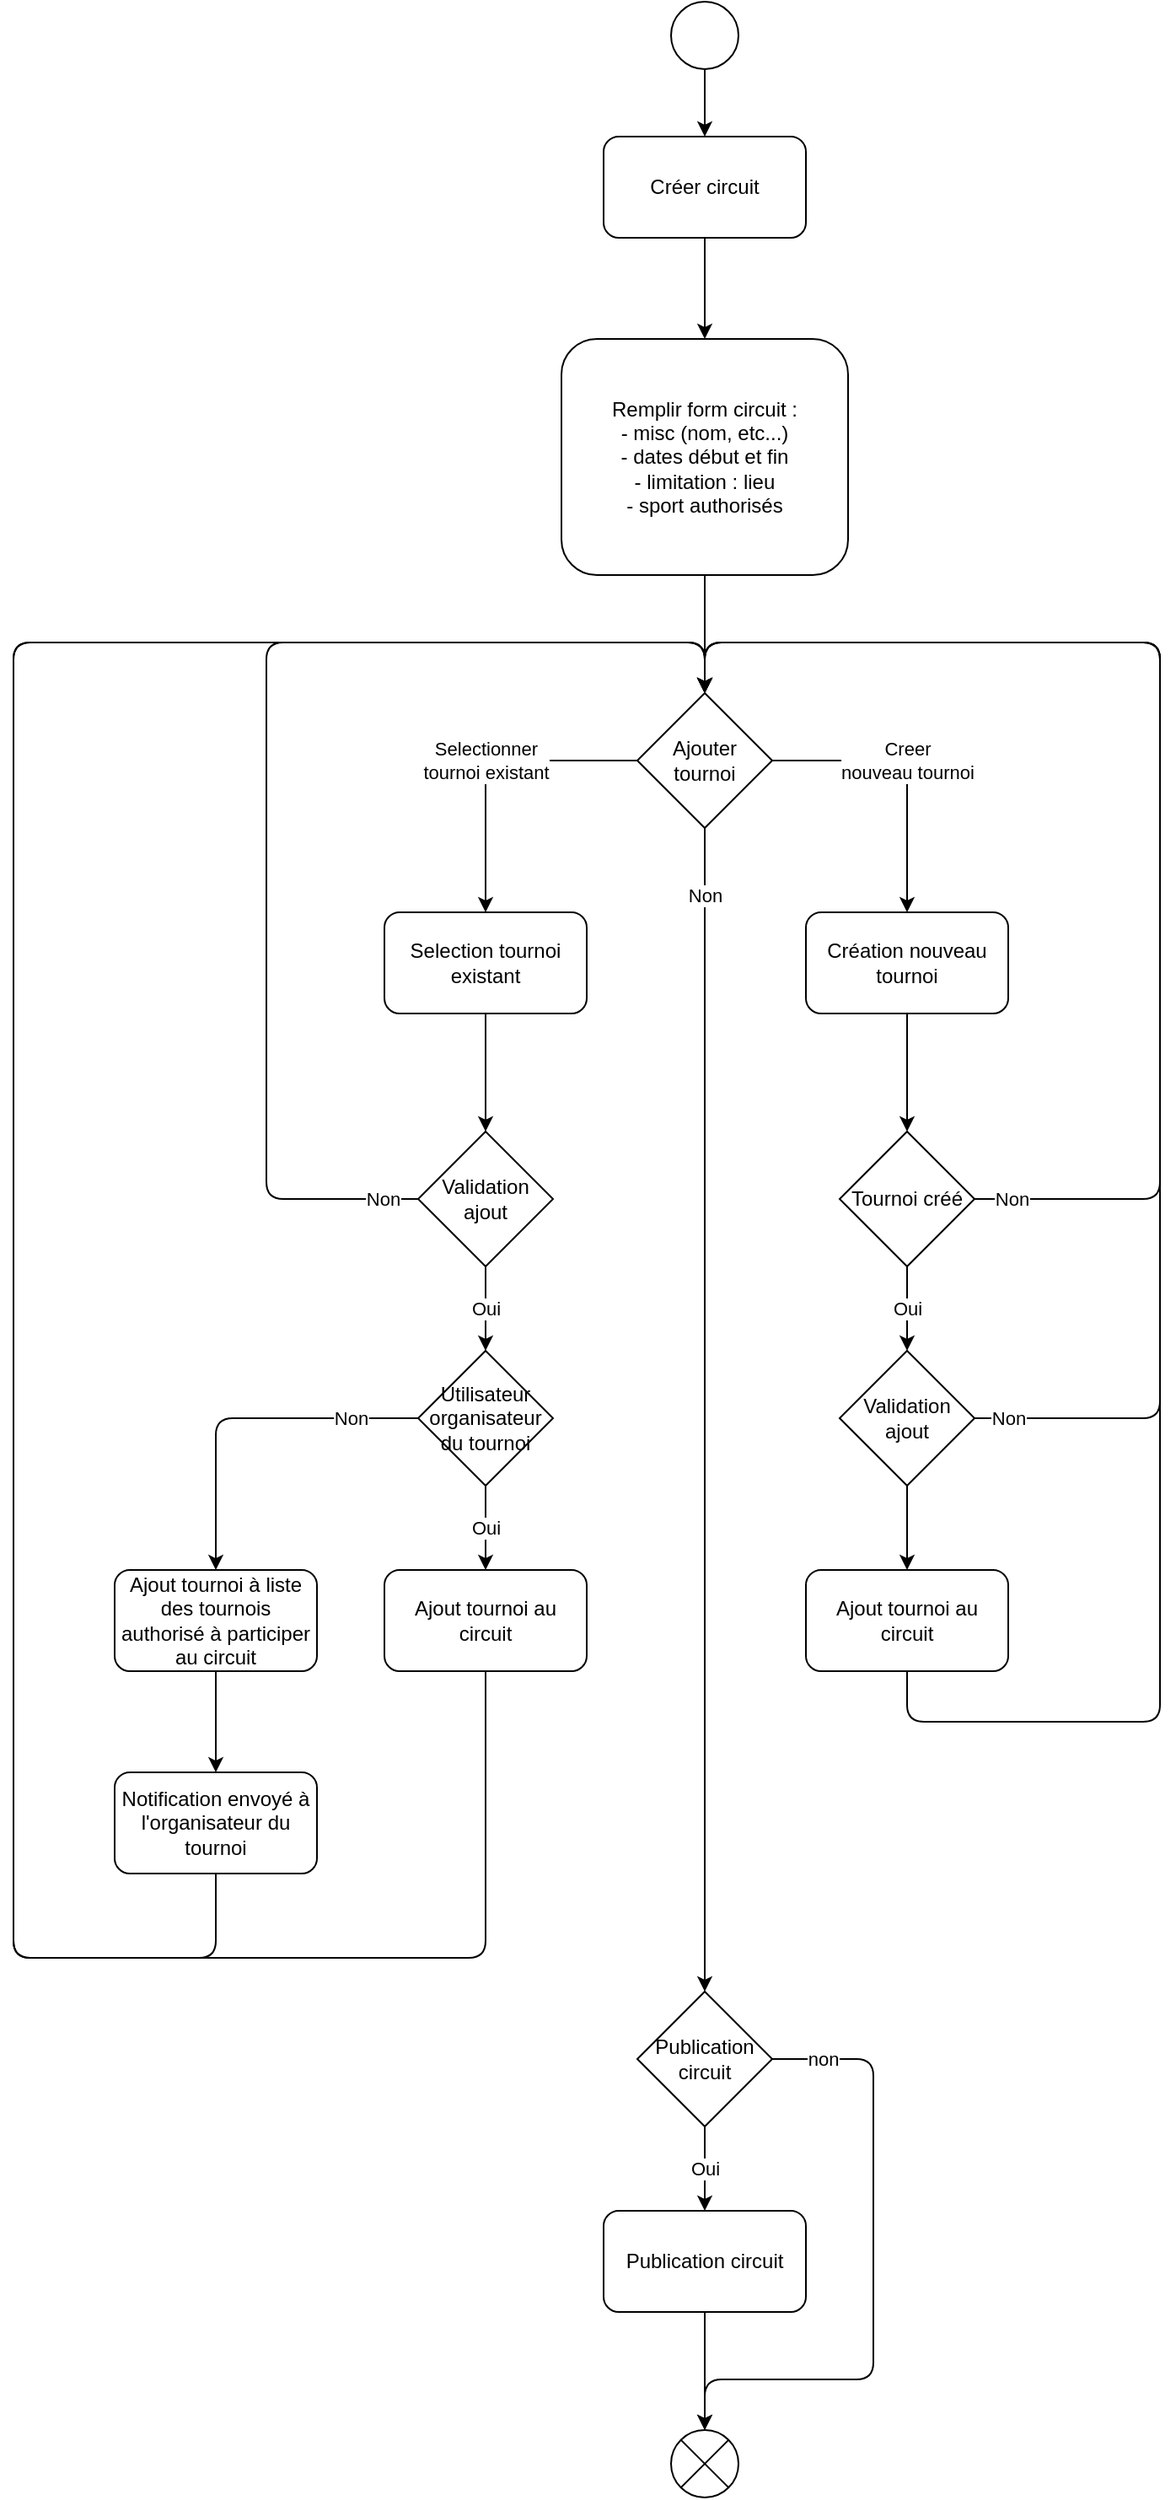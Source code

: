 <mxfile>
    <diagram id="YJIAw7dACbZeR8JFiouc" name="Page-1">
        <mxGraphModel dx="1524" dy="404" grid="1" gridSize="10" guides="1" tooltips="1" connect="1" arrows="1" fold="1" page="1" pageScale="1" pageWidth="1100" pageHeight="850" background="none" math="0" shadow="0">
            <root>
                <mxCell id="0"/>
                <mxCell id="1" parent="0"/>
                <mxCell id="4" style="edgeStyle=none;html=1;exitX=0.5;exitY=1;exitDx=0;exitDy=0;entryX=0.5;entryY=0;entryDx=0;entryDy=0;" parent="1" source="2" target="3" edge="1">
                    <mxGeometry relative="1" as="geometry"/>
                </mxCell>
                <mxCell id="2" value="" style="ellipse;whiteSpace=wrap;html=1;aspect=fixed;" parent="1" vertex="1">
                    <mxGeometry x="360" y="120" width="40" height="40" as="geometry"/>
                </mxCell>
                <mxCell id="6" style="edgeStyle=none;html=1;exitX=0.5;exitY=1;exitDx=0;exitDy=0;entryX=0.5;entryY=0;entryDx=0;entryDy=0;" parent="1" source="3" target="5" edge="1">
                    <mxGeometry relative="1" as="geometry"/>
                </mxCell>
                <mxCell id="3" value="Créer circuit" style="rounded=1;whiteSpace=wrap;html=1;" parent="1" vertex="1">
                    <mxGeometry x="320" y="200" width="120" height="60" as="geometry"/>
                </mxCell>
                <mxCell id="8" style="edgeStyle=none;html=1;exitX=0.5;exitY=1;exitDx=0;exitDy=0;entryX=0.5;entryY=0;entryDx=0;entryDy=0;" parent="1" source="5" target="7" edge="1">
                    <mxGeometry relative="1" as="geometry"/>
                </mxCell>
                <mxCell id="5" value="Remplir form circuit :&lt;br&gt;- misc (nom, etc...)&lt;br&gt;- dates début et fin&lt;br&gt;- limitation : lieu&lt;br&gt;- sport authorisés&lt;br&gt;" style="rounded=1;whiteSpace=wrap;html=1;" parent="1" vertex="1">
                    <mxGeometry x="295" y="320" width="170" height="140" as="geometry"/>
                </mxCell>
                <mxCell id="12" value="Creer &lt;br&gt;nouveau tournoi" style="edgeStyle=orthogonalEdgeStyle;html=1;exitX=1;exitY=0.5;exitDx=0;exitDy=0;entryX=0.5;entryY=0;entryDx=0;entryDy=0;" parent="1" source="7" target="10" edge="1">
                    <mxGeometry x="-0.059" relative="1" as="geometry">
                        <mxPoint as="offset"/>
                    </mxGeometry>
                </mxCell>
                <mxCell id="16" value="Selectionner &lt;br&gt;tournoi existant" style="edgeStyle=orthogonalEdgeStyle;html=1;exitX=0;exitY=0.5;exitDx=0;exitDy=0;" parent="1" source="7" target="11" edge="1">
                    <mxGeometry relative="1" as="geometry"/>
                </mxCell>
                <mxCell id="34" value="Non" style="edgeStyle=orthogonalEdgeStyle;html=1;exitX=0.5;exitY=1;exitDx=0;exitDy=0;entryX=0.5;entryY=0;entryDx=0;entryDy=0;" parent="1" source="7" target="33" edge="1">
                    <mxGeometry x="-0.884" relative="1" as="geometry">
                        <mxPoint as="offset"/>
                    </mxGeometry>
                </mxCell>
                <mxCell id="7" value="Ajouter tournoi" style="rhombus;whiteSpace=wrap;html=1;" parent="1" vertex="1">
                    <mxGeometry x="340" y="530" width="80" height="80" as="geometry"/>
                </mxCell>
                <mxCell id="14" style="edgeStyle=orthogonalEdgeStyle;html=1;exitX=0.5;exitY=1;exitDx=0;exitDy=0;entryX=0.5;entryY=0;entryDx=0;entryDy=0;" parent="1" source="10" target="13" edge="1">
                    <mxGeometry relative="1" as="geometry"/>
                </mxCell>
                <mxCell id="10" value="Création nouveau tournoi" style="rounded=1;whiteSpace=wrap;html=1;" parent="1" vertex="1">
                    <mxGeometry x="440" y="660" width="120" height="60" as="geometry"/>
                </mxCell>
                <mxCell id="18" style="edgeStyle=orthogonalEdgeStyle;html=1;exitX=0.5;exitY=1;exitDx=0;exitDy=0;entryX=0.5;entryY=0;entryDx=0;entryDy=0;" parent="1" source="11" target="17" edge="1">
                    <mxGeometry relative="1" as="geometry"/>
                </mxCell>
                <mxCell id="11" value="Selection tournoi existant" style="rounded=1;whiteSpace=wrap;html=1;" parent="1" vertex="1">
                    <mxGeometry x="190" y="660" width="120" height="60" as="geometry"/>
                </mxCell>
                <mxCell id="15" value="Non" style="edgeStyle=orthogonalEdgeStyle;html=1;exitX=1;exitY=0.5;exitDx=0;exitDy=0;entryX=0.5;entryY=0;entryDx=0;entryDy=0;" parent="1" source="13" target="7" edge="1">
                    <mxGeometry x="-0.941" relative="1" as="geometry">
                        <Array as="points">
                            <mxPoint x="650" y="830"/>
                            <mxPoint x="650" y="500"/>
                            <mxPoint x="380" y="500"/>
                        </Array>
                        <mxPoint as="offset"/>
                    </mxGeometry>
                </mxCell>
                <mxCell id="20" value="Oui" style="edgeStyle=orthogonalEdgeStyle;html=1;exitX=0.5;exitY=1;exitDx=0;exitDy=0;entryX=0.5;entryY=0;entryDx=0;entryDy=0;" parent="1" source="13" target="21" edge="1">
                    <mxGeometry relative="1" as="geometry">
                        <mxPoint x="500" y="920" as="targetPoint"/>
                    </mxGeometry>
                </mxCell>
                <mxCell id="13" value="Tournoi créé" style="rhombus;whiteSpace=wrap;html=1;" parent="1" vertex="1">
                    <mxGeometry x="460" y="790" width="80" height="80" as="geometry"/>
                </mxCell>
                <mxCell id="19" value="Non" style="edgeStyle=orthogonalEdgeStyle;html=1;exitX=0;exitY=0.5;exitDx=0;exitDy=0;entryX=0.5;entryY=0;entryDx=0;entryDy=0;" parent="1" source="17" target="7" edge="1">
                    <mxGeometry x="-0.939" relative="1" as="geometry">
                        <Array as="points">
                            <mxPoint x="120" y="830"/>
                            <mxPoint x="120" y="500"/>
                            <mxPoint x="380" y="500"/>
                        </Array>
                        <mxPoint as="offset"/>
                    </mxGeometry>
                </mxCell>
                <mxCell id="24" value="Oui" style="edgeStyle=orthogonalEdgeStyle;html=1;exitX=0.5;exitY=1;exitDx=0;exitDy=0;entryX=0.5;entryY=0;entryDx=0;entryDy=0;" parent="1" source="17" target="23" edge="1">
                    <mxGeometry relative="1" as="geometry"/>
                </mxCell>
                <mxCell id="17" value="Validation ajout" style="rhombus;whiteSpace=wrap;html=1;" parent="1" vertex="1">
                    <mxGeometry x="210" y="790" width="80" height="80" as="geometry"/>
                </mxCell>
                <mxCell id="22" value="Non" style="edgeStyle=orthogonalEdgeStyle;html=1;exitX=1;exitY=0.5;exitDx=0;exitDy=0;entryX=0.5;entryY=0;entryDx=0;entryDy=0;" parent="1" source="21" target="7" edge="1">
                    <mxGeometry x="-0.954" relative="1" as="geometry">
                        <Array as="points">
                            <mxPoint x="650" y="960"/>
                            <mxPoint x="650" y="500"/>
                            <mxPoint x="380" y="500"/>
                        </Array>
                        <mxPoint as="offset"/>
                    </mxGeometry>
                </mxCell>
                <mxCell id="32" style="edgeStyle=orthogonalEdgeStyle;html=1;exitX=0.5;exitY=1;exitDx=0;exitDy=0;entryX=0.5;entryY=0;entryDx=0;entryDy=0;" parent="1" source="21" target="31" edge="1">
                    <mxGeometry relative="1" as="geometry"/>
                </mxCell>
                <mxCell id="21" value="Validation ajout" style="rhombus;whiteSpace=wrap;html=1;" parent="1" vertex="1">
                    <mxGeometry x="460" y="920" width="80" height="80" as="geometry"/>
                </mxCell>
                <mxCell id="25" value="Non" style="edgeStyle=orthogonalEdgeStyle;html=1;exitX=0;exitY=0.5;exitDx=0;exitDy=0;" parent="1" source="23" target="26" edge="1">
                    <mxGeometry x="-0.619" relative="1" as="geometry">
                        <mxPoint x="120" y="1060" as="targetPoint"/>
                        <mxPoint as="offset"/>
                    </mxGeometry>
                </mxCell>
                <mxCell id="30" value="Oui" style="edgeStyle=orthogonalEdgeStyle;html=1;exitX=0.5;exitY=1;exitDx=0;exitDy=0;entryX=0.5;entryY=0;entryDx=0;entryDy=0;" parent="1" source="23" target="29" edge="1">
                    <mxGeometry relative="1" as="geometry"/>
                </mxCell>
                <mxCell id="23" value="Utilisateur organisateur du tournoi" style="rhombus;whiteSpace=wrap;html=1;" parent="1" vertex="1">
                    <mxGeometry x="210" y="920" width="80" height="80" as="geometry"/>
                </mxCell>
                <mxCell id="28" style="edgeStyle=orthogonalEdgeStyle;html=1;exitX=0.5;exitY=1;exitDx=0;exitDy=0;entryX=0.5;entryY=0;entryDx=0;entryDy=0;" parent="1" source="26" target="27" edge="1">
                    <mxGeometry relative="1" as="geometry"/>
                </mxCell>
                <mxCell id="26" value="Ajout tournoi à liste des tournois authorisé à participer au circuit" style="rounded=1;whiteSpace=wrap;html=1;" parent="1" vertex="1">
                    <mxGeometry x="30" y="1050" width="120" height="60" as="geometry"/>
                </mxCell>
                <mxCell id="37" style="edgeStyle=orthogonalEdgeStyle;html=1;exitX=0.5;exitY=1;exitDx=0;exitDy=0;entryX=0.5;entryY=0;entryDx=0;entryDy=0;" parent="1" source="27" target="7" edge="1">
                    <mxGeometry relative="1" as="geometry">
                        <Array as="points">
                            <mxPoint x="90" y="1280"/>
                            <mxPoint x="-30" y="1280"/>
                            <mxPoint x="-30" y="500"/>
                            <mxPoint x="380" y="500"/>
                        </Array>
                    </mxGeometry>
                </mxCell>
                <mxCell id="27" value="Notification envoyé à l'organisateur du tournoi" style="rounded=1;whiteSpace=wrap;html=1;" parent="1" vertex="1">
                    <mxGeometry x="30" y="1170" width="120" height="60" as="geometry"/>
                </mxCell>
                <mxCell id="35" style="edgeStyle=orthogonalEdgeStyle;html=1;exitX=0.5;exitY=1;exitDx=0;exitDy=0;entryX=0.5;entryY=0;entryDx=0;entryDy=0;" parent="1" source="29" edge="1" target="7">
                    <mxGeometry relative="1" as="geometry">
                        <mxPoint x="380" y="1300" as="targetPoint"/>
                        <Array as="points">
                            <mxPoint x="250" y="1280"/>
                            <mxPoint x="-30" y="1280"/>
                            <mxPoint x="-30" y="500"/>
                            <mxPoint x="380" y="500"/>
                        </Array>
                    </mxGeometry>
                </mxCell>
                <mxCell id="29" value="Ajout tournoi au circuit" style="rounded=1;whiteSpace=wrap;html=1;" parent="1" vertex="1">
                    <mxGeometry x="190" y="1050" width="120" height="60" as="geometry"/>
                </mxCell>
                <mxCell id="36" style="edgeStyle=orthogonalEdgeStyle;html=1;exitX=0.5;exitY=1;exitDx=0;exitDy=0;entryX=0.5;entryY=0;entryDx=0;entryDy=0;" parent="1" source="31" target="7" edge="1">
                    <mxGeometry relative="1" as="geometry">
                        <Array as="points">
                            <mxPoint x="500" y="1140"/>
                            <mxPoint x="650" y="1140"/>
                            <mxPoint x="650" y="500"/>
                            <mxPoint x="380" y="500"/>
                        </Array>
                    </mxGeometry>
                </mxCell>
                <mxCell id="31" value="Ajout tournoi au circuit" style="rounded=1;whiteSpace=wrap;html=1;" parent="1" vertex="1">
                    <mxGeometry x="440" y="1050" width="120" height="60" as="geometry"/>
                </mxCell>
                <mxCell id="41" value="Oui" style="edgeStyle=orthogonalEdgeStyle;html=1;exitX=0.5;exitY=1;exitDx=0;exitDy=0;entryX=0.5;entryY=0;entryDx=0;entryDy=0;" parent="1" source="33" target="38" edge="1">
                    <mxGeometry relative="1" as="geometry"/>
                </mxCell>
                <mxCell id="42" value="non" style="edgeStyle=orthogonalEdgeStyle;html=1;exitX=1;exitY=0.5;exitDx=0;exitDy=0;entryX=0.5;entryY=0;entryDx=0;entryDy=0;" parent="1" source="33" target="39" edge="1">
                    <mxGeometry x="-0.842" relative="1" as="geometry">
                        <Array as="points">
                            <mxPoint x="480" y="1340"/>
                            <mxPoint x="480" y="1530"/>
                            <mxPoint x="380" y="1530"/>
                        </Array>
                        <mxPoint as="offset"/>
                    </mxGeometry>
                </mxCell>
                <mxCell id="33" value="Publication circuit" style="rhombus;whiteSpace=wrap;html=1;" parent="1" vertex="1">
                    <mxGeometry x="340" y="1300" width="80" height="80" as="geometry"/>
                </mxCell>
                <mxCell id="40" style="edgeStyle=orthogonalEdgeStyle;html=1;exitX=0.5;exitY=1;exitDx=0;exitDy=0;entryX=0.5;entryY=0;entryDx=0;entryDy=0;" parent="1" source="38" target="39" edge="1">
                    <mxGeometry relative="1" as="geometry"/>
                </mxCell>
                <mxCell id="38" value="Publication circuit" style="rounded=1;whiteSpace=wrap;html=1;" parent="1" vertex="1">
                    <mxGeometry x="320" y="1430" width="120" height="60" as="geometry"/>
                </mxCell>
                <mxCell id="39" value="" style="shape=sumEllipse;perimeter=ellipsePerimeter;whiteSpace=wrap;html=1;backgroundOutline=1;" parent="1" vertex="1">
                    <mxGeometry x="360" y="1560" width="40" height="40" as="geometry"/>
                </mxCell>
            </root>
        </mxGraphModel>
    </diagram>
</mxfile>
